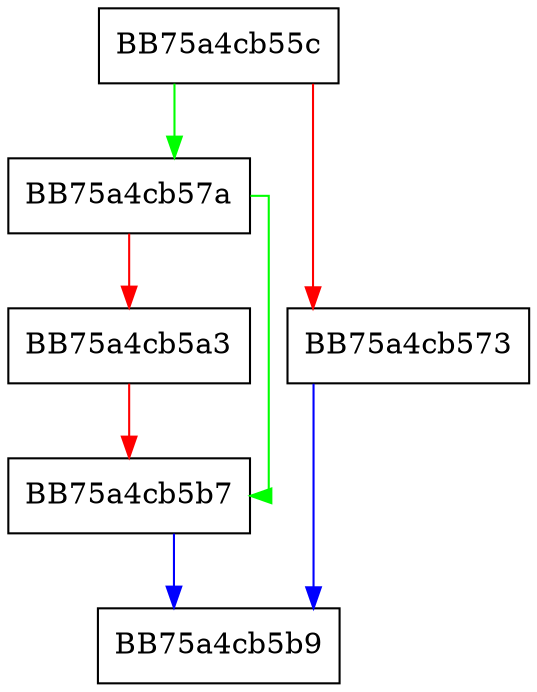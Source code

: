 digraph TryUsing {
  node [shape="box"];
  graph [splines=ortho];
  BB75a4cb55c -> BB75a4cb57a [color="green"];
  BB75a4cb55c -> BB75a4cb573 [color="red"];
  BB75a4cb573 -> BB75a4cb5b9 [color="blue"];
  BB75a4cb57a -> BB75a4cb5b7 [color="green"];
  BB75a4cb57a -> BB75a4cb5a3 [color="red"];
  BB75a4cb5a3 -> BB75a4cb5b7 [color="red"];
  BB75a4cb5b7 -> BB75a4cb5b9 [color="blue"];
}
